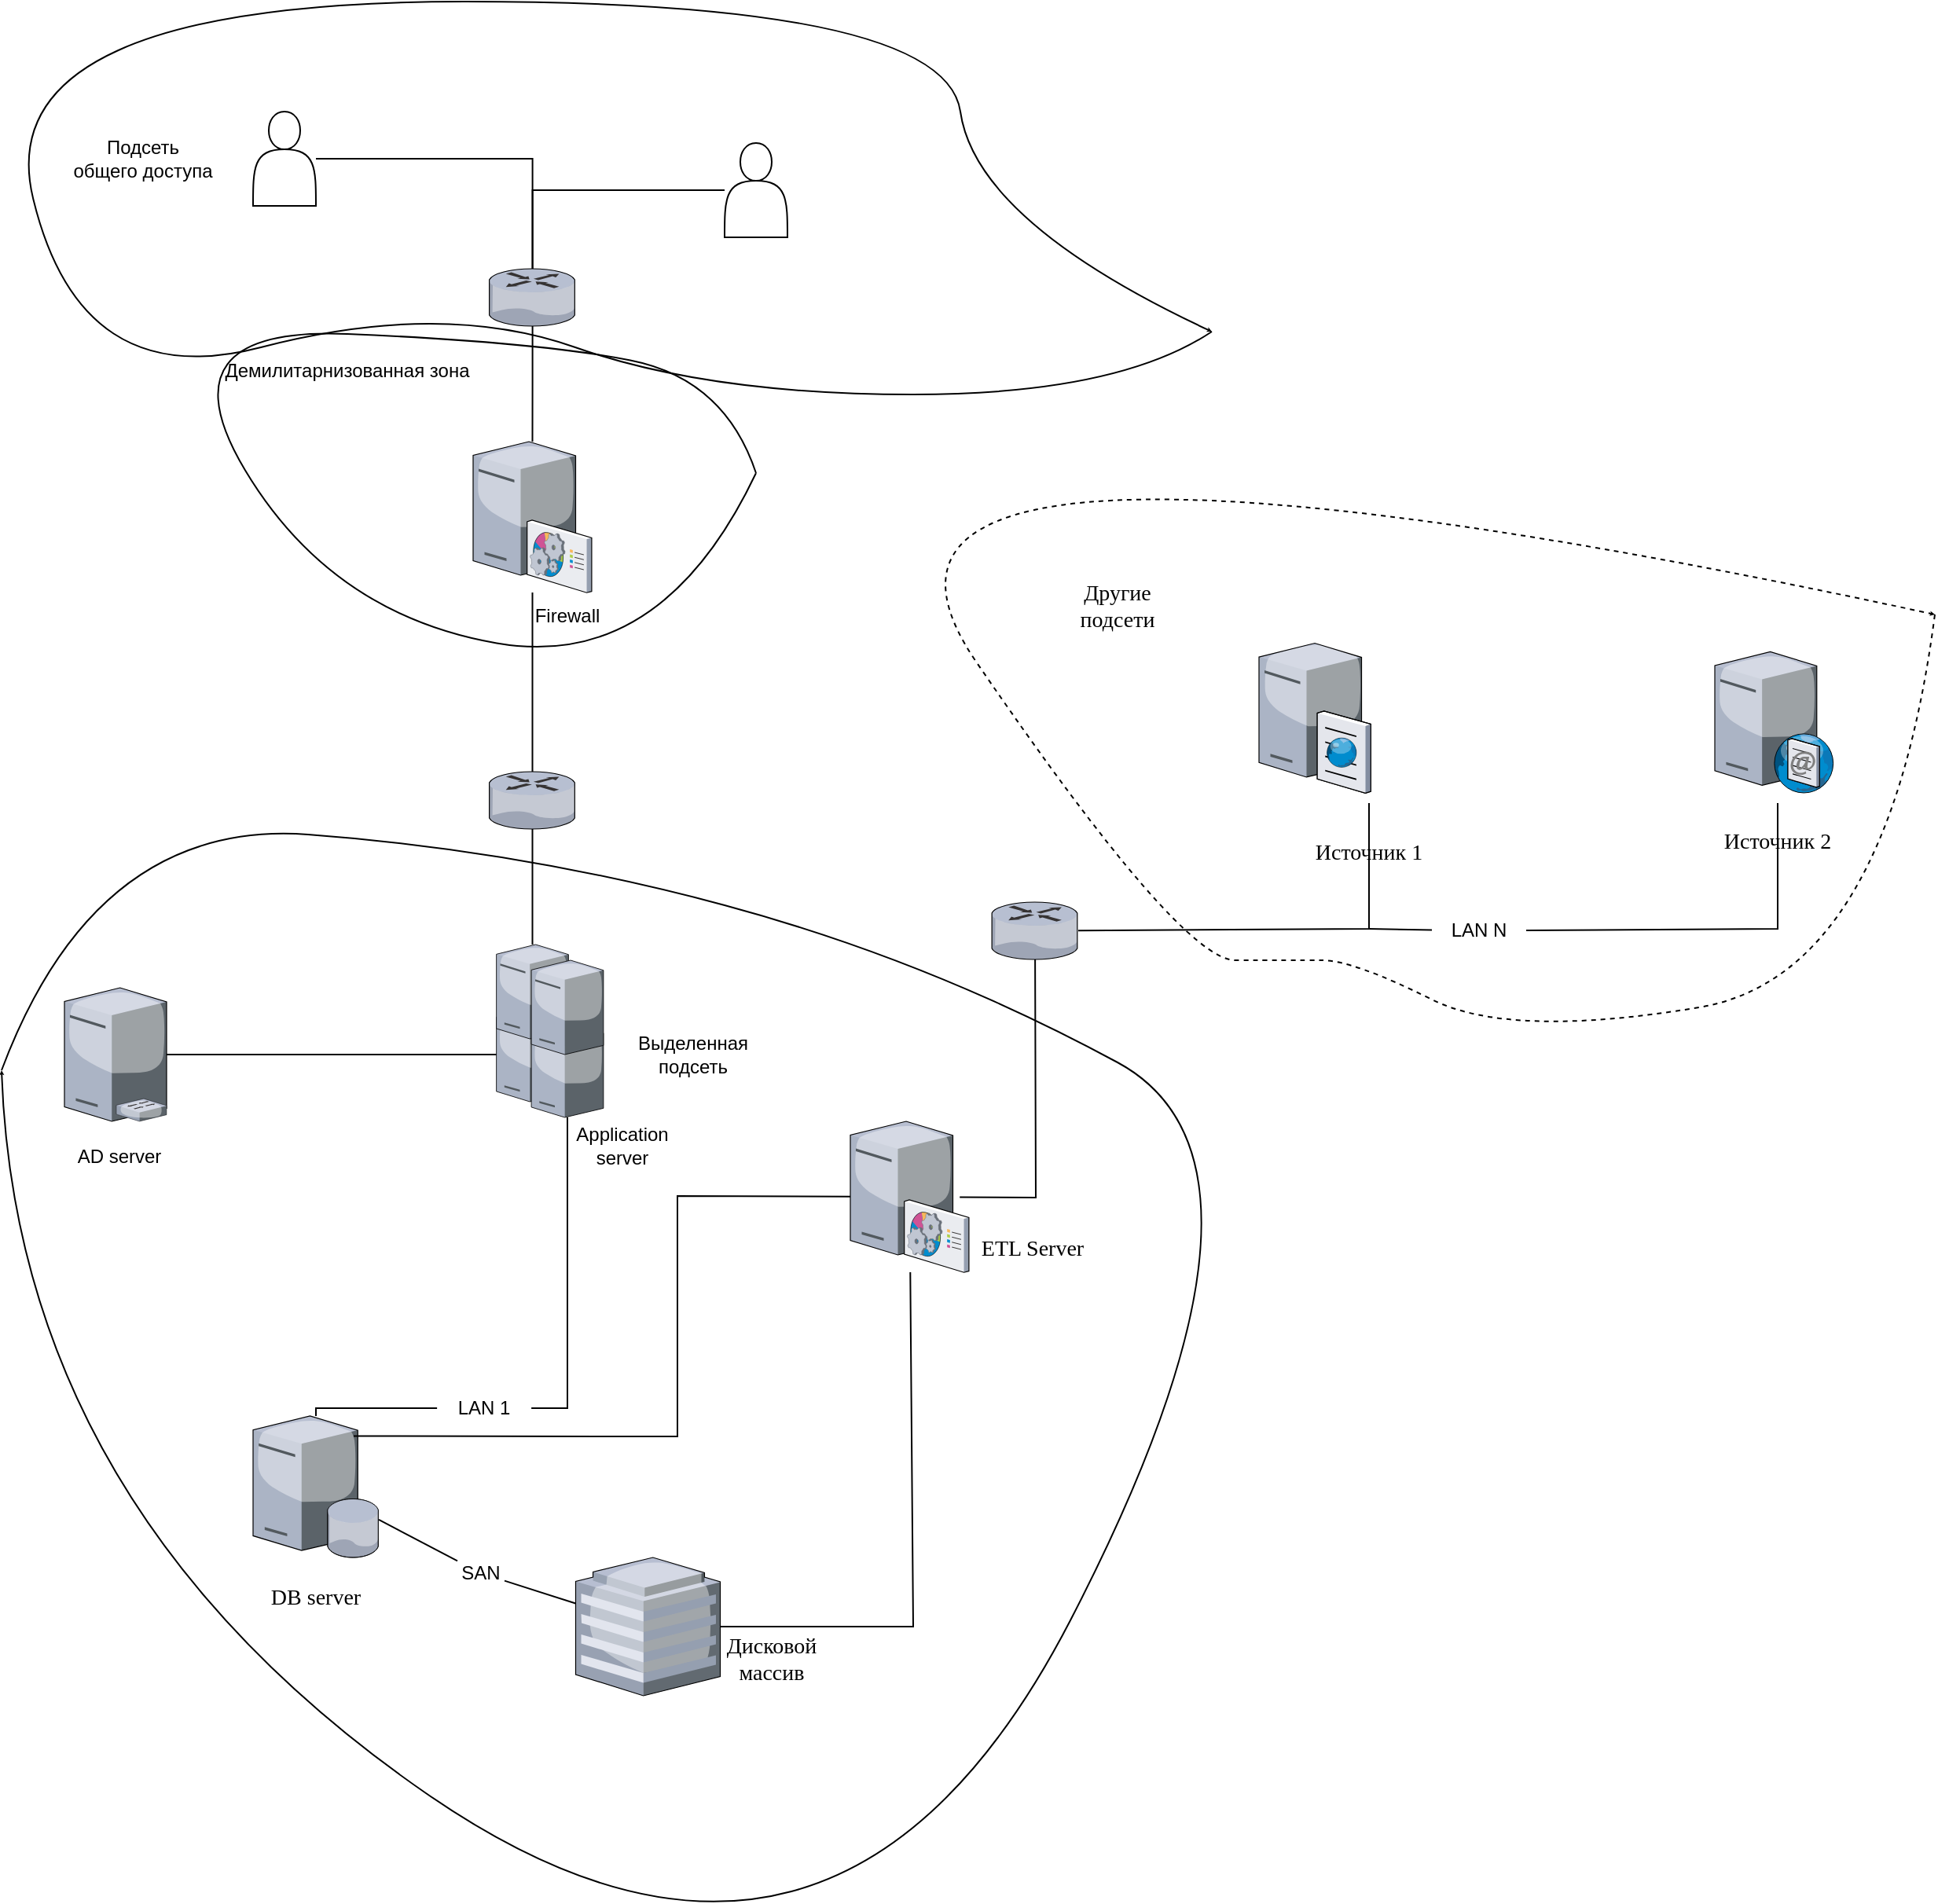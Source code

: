 <mxfile version="20.0.1" type="github">
  <diagram name="Page-1" id="e3a06f82-3646-2815-327d-82caf3d4e204">
    <mxGraphModel dx="1778" dy="953" grid="1" gridSize="10" guides="1" tooltips="1" connect="1" arrows="1" fold="1" page="1" pageScale="1.5" pageWidth="1169" pageHeight="826" background="none" math="0" shadow="0">
      <root>
        <mxCell id="0" style=";html=1;" />
        <mxCell id="1" style=";html=1;" parent="0" />
        <mxCell id="Hxg2KiOLX2WzjIH6s9GO-10" style="edgeStyle=orthogonalEdgeStyle;rounded=0;orthogonalLoop=1;jettySize=auto;html=1;endArrow=none;endFill=0;" edge="1" parent="1" source="Hxg2KiOLX2WzjIH6s9GO-3" target="Hxg2KiOLX2WzjIH6s9GO-6">
          <mxGeometry relative="1" as="geometry" />
        </mxCell>
        <mxCell id="Hxg2KiOLX2WzjIH6s9GO-3" value="" style="shape=actor;whiteSpace=wrap;html=1;" vertex="1" parent="1">
          <mxGeometry x="430" y="80" width="40" height="60" as="geometry" />
        </mxCell>
        <mxCell id="Hxg2KiOLX2WzjIH6s9GO-11" style="edgeStyle=orthogonalEdgeStyle;rounded=0;orthogonalLoop=1;jettySize=auto;html=1;startArrow=none;startFill=0;endArrow=none;endFill=0;" edge="1" parent="1" source="Hxg2KiOLX2WzjIH6s9GO-4" target="Hxg2KiOLX2WzjIH6s9GO-6">
          <mxGeometry relative="1" as="geometry" />
        </mxCell>
        <mxCell id="Hxg2KiOLX2WzjIH6s9GO-4" value="" style="shape=actor;whiteSpace=wrap;html=1;" vertex="1" parent="1">
          <mxGeometry x="730" y="100" width="40" height="60" as="geometry" />
        </mxCell>
        <mxCell id="Hxg2KiOLX2WzjIH6s9GO-5" value="" style="verticalLabelPosition=bottom;sketch=0;aspect=fixed;html=1;verticalAlign=top;strokeColor=none;align=center;outlineConnect=0;shape=mxgraph.citrix.command_center;" vertex="1" parent="1">
          <mxGeometry x="570" y="290" width="75.5" height="96" as="geometry" />
        </mxCell>
        <mxCell id="Hxg2KiOLX2WzjIH6s9GO-8" style="edgeStyle=orthogonalEdgeStyle;rounded=0;orthogonalLoop=1;jettySize=auto;html=1;endArrow=none;endFill=0;" edge="1" parent="1" source="Hxg2KiOLX2WzjIH6s9GO-6" target="Hxg2KiOLX2WzjIH6s9GO-5">
          <mxGeometry relative="1" as="geometry" />
        </mxCell>
        <mxCell id="Hxg2KiOLX2WzjIH6s9GO-6" value="" style="verticalLabelPosition=bottom;sketch=0;aspect=fixed;html=1;verticalAlign=top;strokeColor=none;align=center;outlineConnect=0;shape=mxgraph.citrix.router;" vertex="1" parent="1">
          <mxGeometry x="580.25" y="180" width="55" height="36.5" as="geometry" />
        </mxCell>
        <mxCell id="Hxg2KiOLX2WzjIH6s9GO-12" value="&lt;div&gt;Подсеть &lt;br&gt;&lt;/div&gt;&lt;div&gt;общего доступа&lt;/div&gt;" style="text;html=1;strokeColor=none;fillColor=none;align=center;verticalAlign=middle;whiteSpace=wrap;rounded=0;" vertex="1" parent="1">
          <mxGeometry x="290" y="95" width="140" height="30" as="geometry" />
        </mxCell>
        <mxCell id="Hxg2KiOLX2WzjIH6s9GO-13" value="Демилитарнизованная зона" style="text;html=1;strokeColor=none;fillColor=none;align=center;verticalAlign=middle;whiteSpace=wrap;rounded=0;" vertex="1" parent="1">
          <mxGeometry x="410" y="230" width="160" height="30" as="geometry" />
        </mxCell>
        <mxCell id="Hxg2KiOLX2WzjIH6s9GO-14" value="Firewall" style="text;html=1;strokeColor=none;fillColor=none;align=center;verticalAlign=middle;whiteSpace=wrap;rounded=0;" vertex="1" parent="1">
          <mxGeometry x="600" y="386" width="60" height="30" as="geometry" />
        </mxCell>
        <mxCell id="Hxg2KiOLX2WzjIH6s9GO-18" style="edgeStyle=none;rounded=0;orthogonalLoop=1;jettySize=auto;html=1;startArrow=none;startFill=0;endArrow=none;endFill=0;endSize=0;strokeColor=default;" edge="1" parent="1" source="Hxg2KiOLX2WzjIH6s9GO-15" target="Hxg2KiOLX2WzjIH6s9GO-5">
          <mxGeometry relative="1" as="geometry" />
        </mxCell>
        <mxCell id="Hxg2KiOLX2WzjIH6s9GO-15" value="" style="verticalLabelPosition=bottom;sketch=0;aspect=fixed;html=1;verticalAlign=top;strokeColor=none;align=center;outlineConnect=0;shape=mxgraph.citrix.router;" vertex="1" parent="1">
          <mxGeometry x="580.25" y="500" width="55" height="36.5" as="geometry" />
        </mxCell>
        <mxCell id="Hxg2KiOLX2WzjIH6s9GO-19" value="" style="verticalLabelPosition=bottom;sketch=0;aspect=fixed;html=1;verticalAlign=top;strokeColor=none;align=center;outlineConnect=0;shape=mxgraph.citrix.license_server;" vertex="1" parent="1">
          <mxGeometry x="584.81" y="650" width="45.88" height="60" as="geometry" />
        </mxCell>
        <mxCell id="Hxg2KiOLX2WzjIH6s9GO-20" value="" style="verticalLabelPosition=bottom;sketch=0;aspect=fixed;html=1;verticalAlign=top;strokeColor=none;align=center;outlineConnect=0;shape=mxgraph.citrix.license_server;" vertex="1" parent="1">
          <mxGeometry x="607.06" y="660" width="45.88" height="60" as="geometry" />
        </mxCell>
        <mxCell id="Hxg2KiOLX2WzjIH6s9GO-25" style="edgeStyle=none;rounded=0;orthogonalLoop=1;jettySize=auto;html=1;startArrow=none;startFill=0;endArrow=none;endFill=0;endSize=0;strokeColor=default;" edge="1" parent="1" source="Hxg2KiOLX2WzjIH6s9GO-23" target="Hxg2KiOLX2WzjIH6s9GO-15">
          <mxGeometry relative="1" as="geometry" />
        </mxCell>
        <mxCell id="Hxg2KiOLX2WzjIH6s9GO-23" value="" style="verticalLabelPosition=bottom;sketch=0;aspect=fixed;html=1;verticalAlign=top;strokeColor=none;align=center;outlineConnect=0;shape=mxgraph.citrix.license_server;" vertex="1" parent="1">
          <mxGeometry x="584.81" y="610" width="45.88" height="60" as="geometry" />
        </mxCell>
        <mxCell id="Hxg2KiOLX2WzjIH6s9GO-24" value="" style="verticalLabelPosition=bottom;sketch=0;aspect=fixed;html=1;verticalAlign=top;strokeColor=none;align=center;outlineConnect=0;shape=mxgraph.citrix.license_server;" vertex="1" parent="1">
          <mxGeometry x="607.06" y="620" width="45.88" height="60" as="geometry" />
        </mxCell>
        <mxCell id="Hxg2KiOLX2WzjIH6s9GO-28" style="edgeStyle=none;rounded=0;orthogonalLoop=1;jettySize=auto;html=1;startArrow=none;startFill=0;endArrow=none;endFill=0;endSize=0;strokeColor=default;" edge="1" parent="1" source="Hxg2KiOLX2WzjIH6s9GO-26" target="Hxg2KiOLX2WzjIH6s9GO-19">
          <mxGeometry relative="1" as="geometry" />
        </mxCell>
        <mxCell id="Hxg2KiOLX2WzjIH6s9GO-26" value="" style="verticalLabelPosition=bottom;sketch=0;aspect=fixed;html=1;verticalAlign=top;strokeColor=none;align=center;outlineConnect=0;shape=mxgraph.citrix.license_server;" vertex="1" parent="1">
          <mxGeometry x="310" y="637.5" width="65" height="85" as="geometry" />
        </mxCell>
        <mxCell id="Hxg2KiOLX2WzjIH6s9GO-27" value="" style="verticalLabelPosition=bottom;sketch=0;aspect=fixed;html=1;verticalAlign=top;strokeColor=none;align=center;outlineConnect=0;shape=mxgraph.citrix.switch;" vertex="1" parent="1">
          <mxGeometry x="343" y="708.07" width="32" height="14.43" as="geometry" />
        </mxCell>
        <mxCell id="Hxg2KiOLX2WzjIH6s9GO-29" value="" style="verticalLabelPosition=bottom;sketch=0;aspect=fixed;html=1;verticalAlign=top;strokeColor=none;align=center;outlineConnect=0;shape=mxgraph.citrix.database_server;" vertex="1" parent="1">
          <mxGeometry x="430" y="910" width="80" height="90" as="geometry" />
        </mxCell>
        <mxCell id="Hxg2KiOLX2WzjIH6s9GO-33" style="edgeStyle=none;rounded=0;orthogonalLoop=1;jettySize=auto;html=1;startArrow=none;startFill=0;endArrow=none;endFill=0;endSize=0;strokeColor=default;exitX=1;exitY=0.5;exitDx=0;exitDy=0;" edge="1" parent="1" source="Hxg2KiOLX2WzjIH6s9GO-31" target="Hxg2KiOLX2WzjIH6s9GO-20">
          <mxGeometry relative="1" as="geometry">
            <Array as="points">
              <mxPoint x="630" y="905" />
            </Array>
          </mxGeometry>
        </mxCell>
        <mxCell id="Hxg2KiOLX2WzjIH6s9GO-36" value="" style="edgeStyle=none;rounded=0;orthogonalLoop=1;jettySize=auto;html=1;startArrow=none;startFill=0;endArrow=none;endFill=0;endSize=0;strokeColor=default;" edge="1" parent="1" source="Hxg2KiOLX2WzjIH6s9GO-31" target="Hxg2KiOLX2WzjIH6s9GO-29">
          <mxGeometry relative="1" as="geometry">
            <Array as="points">
              <mxPoint x="470" y="905" />
            </Array>
          </mxGeometry>
        </mxCell>
        <mxCell id="Hxg2KiOLX2WzjIH6s9GO-31" value="&lt;div&gt;LAN 1&lt;/div&gt;" style="text;html=1;strokeColor=none;fillColor=none;align=center;verticalAlign=middle;whiteSpace=wrap;rounded=0;" vertex="1" parent="1">
          <mxGeometry x="547.06" y="890" width="60" height="30" as="geometry" />
        </mxCell>
        <mxCell id="Hxg2KiOLX2WzjIH6s9GO-34" style="edgeStyle=none;rounded=0;orthogonalLoop=1;jettySize=auto;html=1;exitX=0.5;exitY=1;exitDx=0;exitDy=0;startArrow=none;startFill=0;endArrow=none;endFill=0;endSize=0;strokeColor=default;" edge="1" parent="1" source="Hxg2KiOLX2WzjIH6s9GO-31" target="Hxg2KiOLX2WzjIH6s9GO-31">
          <mxGeometry relative="1" as="geometry" />
        </mxCell>
        <mxCell id="Hxg2KiOLX2WzjIH6s9GO-39" style="edgeStyle=none;rounded=0;orthogonalLoop=1;jettySize=auto;html=1;startArrow=none;startFill=0;endArrow=none;endFill=0;endSize=0;strokeColor=default;" edge="1" parent="1" source="Hxg2KiOLX2WzjIH6s9GO-37" target="Hxg2KiOLX2WzjIH6s9GO-29">
          <mxGeometry relative="1" as="geometry">
            <mxPoint x="440" y="1010" as="targetPoint" />
          </mxGeometry>
        </mxCell>
        <mxCell id="Hxg2KiOLX2WzjIH6s9GO-45" style="edgeStyle=none;rounded=0;orthogonalLoop=1;jettySize=auto;html=1;startArrow=none;startFill=0;endArrow=none;endFill=0;endSize=0;strokeColor=default;" edge="1" parent="1" source="Hxg2KiOLX2WzjIH6s9GO-37" target="Hxg2KiOLX2WzjIH6s9GO-44">
          <mxGeometry relative="1" as="geometry" />
        </mxCell>
        <mxCell id="Hxg2KiOLX2WzjIH6s9GO-37" value="&lt;div&gt;SAN&lt;/div&gt;" style="text;html=1;strokeColor=none;fillColor=none;align=center;verticalAlign=middle;whiteSpace=wrap;rounded=0;" vertex="1" parent="1">
          <mxGeometry x="560" y="1000" width="30" height="20" as="geometry" />
        </mxCell>
        <mxCell id="Hxg2KiOLX2WzjIH6s9GO-40" style="edgeStyle=none;rounded=0;orthogonalLoop=1;jettySize=auto;html=1;exitX=0;exitY=0;exitDx=0;exitDy=0;startArrow=none;startFill=0;endArrow=none;endFill=0;endSize=0;strokeColor=default;" edge="1" parent="1" source="Hxg2KiOLX2WzjIH6s9GO-37" target="Hxg2KiOLX2WzjIH6s9GO-37">
          <mxGeometry relative="1" as="geometry" />
        </mxCell>
        <mxCell id="Hxg2KiOLX2WzjIH6s9GO-41" style="edgeStyle=none;rounded=0;orthogonalLoop=1;jettySize=auto;html=1;exitX=0;exitY=0.5;exitDx=0;exitDy=0;startArrow=none;startFill=0;endArrow=none;endFill=0;endSize=0;strokeColor=default;" edge="1" parent="1" source="Hxg2KiOLX2WzjIH6s9GO-37" target="Hxg2KiOLX2WzjIH6s9GO-37">
          <mxGeometry relative="1" as="geometry" />
        </mxCell>
        <mxCell id="Hxg2KiOLX2WzjIH6s9GO-42" style="edgeStyle=none;rounded=0;orthogonalLoop=1;jettySize=auto;html=1;exitX=0;exitY=1;exitDx=0;exitDy=0;startArrow=none;startFill=0;endArrow=none;endFill=0;endSize=0;strokeColor=default;" edge="1" parent="1" source="Hxg2KiOLX2WzjIH6s9GO-37" target="Hxg2KiOLX2WzjIH6s9GO-37">
          <mxGeometry relative="1" as="geometry" />
        </mxCell>
        <mxCell id="Hxg2KiOLX2WzjIH6s9GO-48" style="edgeStyle=none;rounded=0;orthogonalLoop=1;jettySize=auto;html=1;startArrow=none;startFill=0;endArrow=none;endFill=0;endSize=0;strokeColor=default;" edge="1" parent="1" source="Hxg2KiOLX2WzjIH6s9GO-44" target="Hxg2KiOLX2WzjIH6s9GO-46">
          <mxGeometry relative="1" as="geometry">
            <mxPoint x="850" y="920" as="targetPoint" />
            <Array as="points">
              <mxPoint x="850" y="1044" />
            </Array>
          </mxGeometry>
        </mxCell>
        <mxCell id="Hxg2KiOLX2WzjIH6s9GO-44" value="" style="verticalLabelPosition=bottom;sketch=0;aspect=fixed;html=1;verticalAlign=top;strokeColor=none;align=center;outlineConnect=0;shape=mxgraph.citrix.hq_enterprise;" vertex="1" parent="1">
          <mxGeometry x="635.25" y="1000" width="92" height="88" as="geometry" />
        </mxCell>
        <mxCell id="Hxg2KiOLX2WzjIH6s9GO-47" style="edgeStyle=none;rounded=0;orthogonalLoop=1;jettySize=auto;html=1;entryX=0.8;entryY=0.142;entryDx=0;entryDy=0;entryPerimeter=0;startArrow=none;startFill=0;endArrow=none;endFill=0;endSize=0;strokeColor=default;" edge="1" parent="1" source="Hxg2KiOLX2WzjIH6s9GO-46" target="Hxg2KiOLX2WzjIH6s9GO-29">
          <mxGeometry relative="1" as="geometry">
            <Array as="points">
              <mxPoint x="700" y="770" />
              <mxPoint x="700" y="923" />
            </Array>
          </mxGeometry>
        </mxCell>
        <mxCell id="Hxg2KiOLX2WzjIH6s9GO-50" style="edgeStyle=none;rounded=0;orthogonalLoop=1;jettySize=auto;html=1;startArrow=none;startFill=0;endArrow=none;endFill=0;endSize=0;strokeColor=default;exitX=0.922;exitY=0.503;exitDx=0;exitDy=0;exitPerimeter=0;" edge="1" parent="1" source="Hxg2KiOLX2WzjIH6s9GO-46" target="Hxg2KiOLX2WzjIH6s9GO-49">
          <mxGeometry relative="1" as="geometry">
            <Array as="points">
              <mxPoint x="928" y="771" />
            </Array>
          </mxGeometry>
        </mxCell>
        <mxCell id="Hxg2KiOLX2WzjIH6s9GO-46" value="" style="verticalLabelPosition=bottom;sketch=0;aspect=fixed;html=1;verticalAlign=top;strokeColor=none;align=center;outlineConnect=0;shape=mxgraph.citrix.command_center;" vertex="1" parent="1">
          <mxGeometry x="810" y="722.5" width="75.5" height="96" as="geometry" />
        </mxCell>
        <mxCell id="Hxg2KiOLX2WzjIH6s9GO-52" style="edgeStyle=none;rounded=0;orthogonalLoop=1;jettySize=auto;html=1;startArrow=none;startFill=0;endArrow=none;endFill=0;endSize=0;strokeColor=default;" edge="1" parent="1" source="Hxg2KiOLX2WzjIH6s9GO-49">
          <mxGeometry relative="1" as="geometry">
            <mxPoint x="1140" y="520" as="targetPoint" />
            <Array as="points">
              <mxPoint x="1140" y="600" />
            </Array>
          </mxGeometry>
        </mxCell>
        <mxCell id="Hxg2KiOLX2WzjIH6s9GO-49" value="" style="verticalLabelPosition=bottom;sketch=0;aspect=fixed;html=1;verticalAlign=top;strokeColor=none;align=center;outlineConnect=0;shape=mxgraph.citrix.router;" vertex="1" parent="1">
          <mxGeometry x="900" y="583" width="55" height="36.5" as="geometry" />
        </mxCell>
        <mxCell id="Hxg2KiOLX2WzjIH6s9GO-51" value="" style="verticalLabelPosition=bottom;sketch=0;aspect=fixed;html=1;verticalAlign=top;strokeColor=none;align=center;outlineConnect=0;shape=mxgraph.citrix.cache_server;" vertex="1" parent="1">
          <mxGeometry x="1070" y="416" width="71" height="97.5" as="geometry" />
        </mxCell>
        <mxCell id="Hxg2KiOLX2WzjIH6s9GO-55" style="edgeStyle=none;rounded=0;orthogonalLoop=1;jettySize=auto;html=1;startArrow=none;startFill=0;endArrow=none;endFill=0;endSize=0;strokeColor=default;" edge="1" parent="1" source="Hxg2KiOLX2WzjIH6s9GO-53">
          <mxGeometry relative="1" as="geometry">
            <mxPoint x="1140" y="600" as="targetPoint" />
          </mxGeometry>
        </mxCell>
        <mxCell id="Hxg2KiOLX2WzjIH6s9GO-57" style="edgeStyle=none;rounded=0;orthogonalLoop=1;jettySize=auto;html=1;startArrow=none;startFill=0;endArrow=none;endFill=0;endSize=0;strokeColor=default;" edge="1" parent="1" source="Hxg2KiOLX2WzjIH6s9GO-53">
          <mxGeometry relative="1" as="geometry">
            <mxPoint x="1400" y="520" as="targetPoint" />
            <Array as="points">
              <mxPoint x="1400" y="600" />
            </Array>
          </mxGeometry>
        </mxCell>
        <mxCell id="Hxg2KiOLX2WzjIH6s9GO-53" value="&lt;div&gt;LAN N&lt;/div&gt;" style="text;html=1;strokeColor=none;fillColor=none;align=center;verticalAlign=middle;whiteSpace=wrap;rounded=0;" vertex="1" parent="1">
          <mxGeometry x="1180" y="586.25" width="60" height="30" as="geometry" />
        </mxCell>
        <mxCell id="Hxg2KiOLX2WzjIH6s9GO-56" value="" style="verticalLabelPosition=bottom;sketch=0;aspect=fixed;html=1;verticalAlign=top;strokeColor=none;align=center;outlineConnect=0;shape=mxgraph.citrix.smtp_server;" vertex="1" parent="1">
          <mxGeometry x="1360" y="421.5" width="76" height="92" as="geometry" />
        </mxCell>
        <mxCell id="Hxg2KiOLX2WzjIH6s9GO-58" value="Выделенная подсеть" style="text;html=1;strokeColor=none;fillColor=none;align=center;verticalAlign=middle;whiteSpace=wrap;rounded=0;" vertex="1" parent="1">
          <mxGeometry x="680" y="665" width="60" height="30" as="geometry" />
        </mxCell>
        <mxCell id="Hxg2KiOLX2WzjIH6s9GO-59" value="AD server" style="text;html=1;strokeColor=none;fillColor=none;align=center;verticalAlign=middle;whiteSpace=wrap;rounded=0;" vertex="1" parent="1">
          <mxGeometry x="315" y="730" width="60" height="30" as="geometry" />
        </mxCell>
        <mxCell id="Hxg2KiOLX2WzjIH6s9GO-60" value="Application server" style="text;html=1;strokeColor=none;fillColor=none;align=center;verticalAlign=middle;whiteSpace=wrap;rounded=0;" vertex="1" parent="1">
          <mxGeometry x="635.25" y="722.5" width="60" height="30" as="geometry" />
        </mxCell>
        <mxCell id="Hxg2KiOLX2WzjIH6s9GO-61" value="&lt;p style=&quot;font-size: 14px;&quot;&gt;&lt;font style=&quot;font-size: 14px;&quot; face=&quot;Times New Roman&quot;&gt;DB server&lt;/font&gt;&lt;br style=&quot;font-size: 14px;&quot;&gt;&lt;/p&gt;" style="text;html=1;strokeColor=none;fillColor=none;align=center;verticalAlign=middle;whiteSpace=wrap;rounded=0;fontSize=14;" vertex="1" parent="1">
          <mxGeometry x="440" y="1010" width="60" height="30" as="geometry" />
        </mxCell>
        <mxCell id="Hxg2KiOLX2WzjIH6s9GO-62" value="Дисковой массив" style="text;html=1;strokeColor=none;fillColor=none;align=center;verticalAlign=middle;whiteSpace=wrap;rounded=0;fontFamily=Times New Roman;fontSize=14;" vertex="1" parent="1">
          <mxGeometry x="730" y="1050" width="60" height="30" as="geometry" />
        </mxCell>
        <mxCell id="Hxg2KiOLX2WzjIH6s9GO-63" value="ETL Server" style="text;html=1;strokeColor=none;fillColor=none;align=center;verticalAlign=middle;whiteSpace=wrap;rounded=0;fontFamily=Times New Roman;fontSize=14;" vertex="1" parent="1">
          <mxGeometry x="885.5" y="788.5" width="80" height="30" as="geometry" />
        </mxCell>
        <mxCell id="Hxg2KiOLX2WzjIH6s9GO-64" value="Источник 1" style="text;html=1;strokeColor=none;fillColor=none;align=center;verticalAlign=middle;whiteSpace=wrap;rounded=0;fontFamily=Times New Roman;fontSize=14;" vertex="1" parent="1">
          <mxGeometry x="1100" y="536.5" width="80" height="30" as="geometry" />
        </mxCell>
        <mxCell id="Hxg2KiOLX2WzjIH6s9GO-65" value="Источник 2" style="text;html=1;strokeColor=none;fillColor=none;align=center;verticalAlign=middle;whiteSpace=wrap;rounded=0;fontFamily=Times New Roman;fontSize=14;" vertex="1" parent="1">
          <mxGeometry x="1360" y="530" width="80" height="30" as="geometry" />
        </mxCell>
        <mxCell id="Hxg2KiOLX2WzjIH6s9GO-66" value="&lt;div&gt;Другие подсети&lt;/div&gt;" style="text;html=1;strokeColor=none;fillColor=none;align=center;verticalAlign=middle;whiteSpace=wrap;rounded=0;fontFamily=Times New Roman;fontSize=14;" vertex="1" parent="1">
          <mxGeometry x="950" y="380" width="60" height="30" as="geometry" />
        </mxCell>
        <mxCell id="Hxg2KiOLX2WzjIH6s9GO-71" value="" style="curved=1;endArrow=classic;html=1;rounded=0;fontFamily=Times New Roman;fontSize=14;endSize=0;strokeColor=default;" edge="1" parent="1">
          <mxGeometry width="50" height="50" relative="1" as="geometry">
            <mxPoint x="1040" y="220" as="sourcePoint" />
            <mxPoint x="1040" y="220" as="targetPoint" />
            <Array as="points">
              <mxPoint x="980" y="260" />
              <mxPoint x="720" y="260" />
              <mxPoint x="550" y="200" />
              <mxPoint x="320" y="260" />
              <mxPoint x="260" y="10" />
              <mxPoint x="870" y="10" />
              <mxPoint x="890" y="150" />
            </Array>
          </mxGeometry>
        </mxCell>
        <mxCell id="Hxg2KiOLX2WzjIH6s9GO-72" value="" style="curved=1;endArrow=none;html=1;rounded=0;fontFamily=Times New Roman;fontSize=14;endSize=0;strokeColor=default;endFill=0;" edge="1" parent="1">
          <mxGeometry width="50" height="50" relative="1" as="geometry">
            <mxPoint x="750" y="310" as="sourcePoint" />
            <mxPoint x="750" y="310" as="targetPoint" />
            <Array as="points">
              <mxPoint x="690" y="436.5" />
              <mxPoint x="480" y="400" />
              <mxPoint x="370" y="216.5" />
              <mxPoint x="610" y="226.5" />
              <mxPoint x="730" y="250" />
            </Array>
          </mxGeometry>
        </mxCell>
        <mxCell id="Hxg2KiOLX2WzjIH6s9GO-73" value="" style="curved=1;endArrow=classic;html=1;rounded=0;fontFamily=Times New Roman;fontSize=14;endSize=0;strokeColor=default;" edge="1" parent="1">
          <mxGeometry width="50" height="50" relative="1" as="geometry">
            <mxPoint x="270" y="690" as="sourcePoint" />
            <mxPoint x="270" y="690" as="targetPoint" />
            <Array as="points">
              <mxPoint x="330" y="530" />
              <mxPoint x="600" y="550" />
              <mxPoint x="860" y="620" />
              <mxPoint x="1100" y="750" />
              <mxPoint x="800" y="1330" />
              <mxPoint x="280" y="970" />
            </Array>
          </mxGeometry>
        </mxCell>
        <mxCell id="Hxg2KiOLX2WzjIH6s9GO-74" value="" style="curved=1;endArrow=classic;html=1;rounded=0;fontFamily=Times New Roman;fontSize=14;endSize=0;strokeColor=default;dashed=1;" edge="1" parent="1">
          <mxGeometry width="50" height="50" relative="1" as="geometry">
            <mxPoint x="1500" y="400" as="sourcePoint" />
            <mxPoint x="1500" y="400" as="targetPoint" />
            <Array as="points">
              <mxPoint x="1470" y="630" />
              <mxPoint x="1230" y="670" />
              <mxPoint x="1130" y="620" />
              <mxPoint x="1090" y="620" />
              <mxPoint x="1020" y="620" />
              <mxPoint x="760" y="240" />
            </Array>
          </mxGeometry>
        </mxCell>
      </root>
    </mxGraphModel>
  </diagram>
</mxfile>
